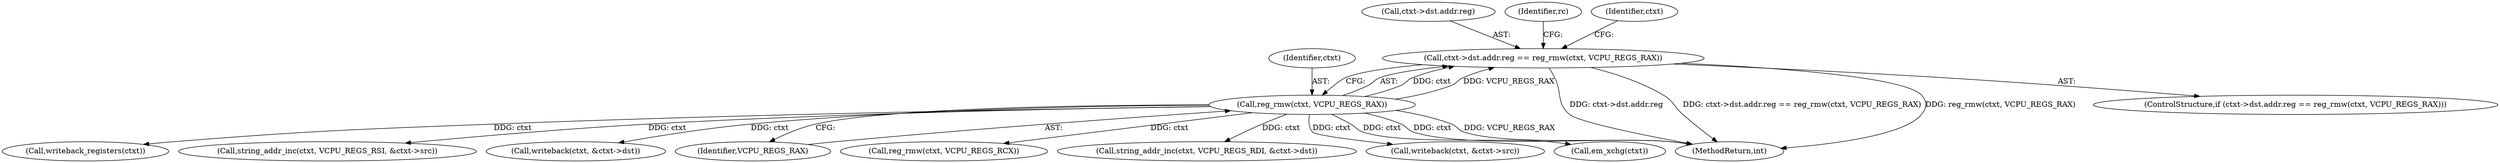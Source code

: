 digraph "0_linux_234f3ce485d54017f15cf5e0699cff4100121601_8@pointer" {
"1000823" [label="(Call,ctxt->dst.addr.reg == reg_rmw(ctxt, VCPU_REGS_RAX))"];
"1000831" [label="(Call,reg_rmw(ctxt, VCPU_REGS_RAX))"];
"1000824" [label="(Call,ctxt->dst.addr.reg)"];
"1000823" [label="(Call,ctxt->dst.addr.reg == reg_rmw(ctxt, VCPU_REGS_RAX))"];
"1000843" [label="(Identifier,rc)"];
"1000837" [label="(Identifier,ctxt)"];
"1001474" [label="(MethodReturn,int)"];
"1001222" [label="(Call,writeback_registers(ctxt))"];
"1001066" [label="(Call,string_addr_inc(ctxt, VCPU_REGS_RSI, &ctxt->src))"];
"1000832" [label="(Identifier,ctxt)"];
"1001040" [label="(Call,writeback(ctxt, &ctxt->dst))"];
"1000822" [label="(ControlStructure,if (ctxt->dst.addr.reg == reg_rmw(ctxt, VCPU_REGS_RAX)))"];
"1000833" [label="(Identifier,VCPU_REGS_RAX)"];
"1001132" [label="(Call,reg_rmw(ctxt, VCPU_REGS_RCX))"];
"1001081" [label="(Call,string_addr_inc(ctxt, VCPU_REGS_RDI, &ctxt->dst))"];
"1001019" [label="(Call,writeback(ctxt, &ctxt->src))"];
"1000831" [label="(Call,reg_rmw(ctxt, VCPU_REGS_RAX))"];
"1000844" [label="(Call,em_xchg(ctxt))"];
"1000823" -> "1000822"  [label="AST: "];
"1000823" -> "1000831"  [label="CFG: "];
"1000824" -> "1000823"  [label="AST: "];
"1000831" -> "1000823"  [label="AST: "];
"1000837" -> "1000823"  [label="CFG: "];
"1000843" -> "1000823"  [label="CFG: "];
"1000823" -> "1001474"  [label="DDG: ctxt->dst.addr.reg"];
"1000823" -> "1001474"  [label="DDG: ctxt->dst.addr.reg == reg_rmw(ctxt, VCPU_REGS_RAX)"];
"1000823" -> "1001474"  [label="DDG: reg_rmw(ctxt, VCPU_REGS_RAX)"];
"1000831" -> "1000823"  [label="DDG: ctxt"];
"1000831" -> "1000823"  [label="DDG: VCPU_REGS_RAX"];
"1000831" -> "1000833"  [label="CFG: "];
"1000832" -> "1000831"  [label="AST: "];
"1000833" -> "1000831"  [label="AST: "];
"1000831" -> "1001474"  [label="DDG: ctxt"];
"1000831" -> "1001474"  [label="DDG: VCPU_REGS_RAX"];
"1000831" -> "1000844"  [label="DDG: ctxt"];
"1000831" -> "1001019"  [label="DDG: ctxt"];
"1000831" -> "1001040"  [label="DDG: ctxt"];
"1000831" -> "1001066"  [label="DDG: ctxt"];
"1000831" -> "1001081"  [label="DDG: ctxt"];
"1000831" -> "1001132"  [label="DDG: ctxt"];
"1000831" -> "1001222"  [label="DDG: ctxt"];
}
